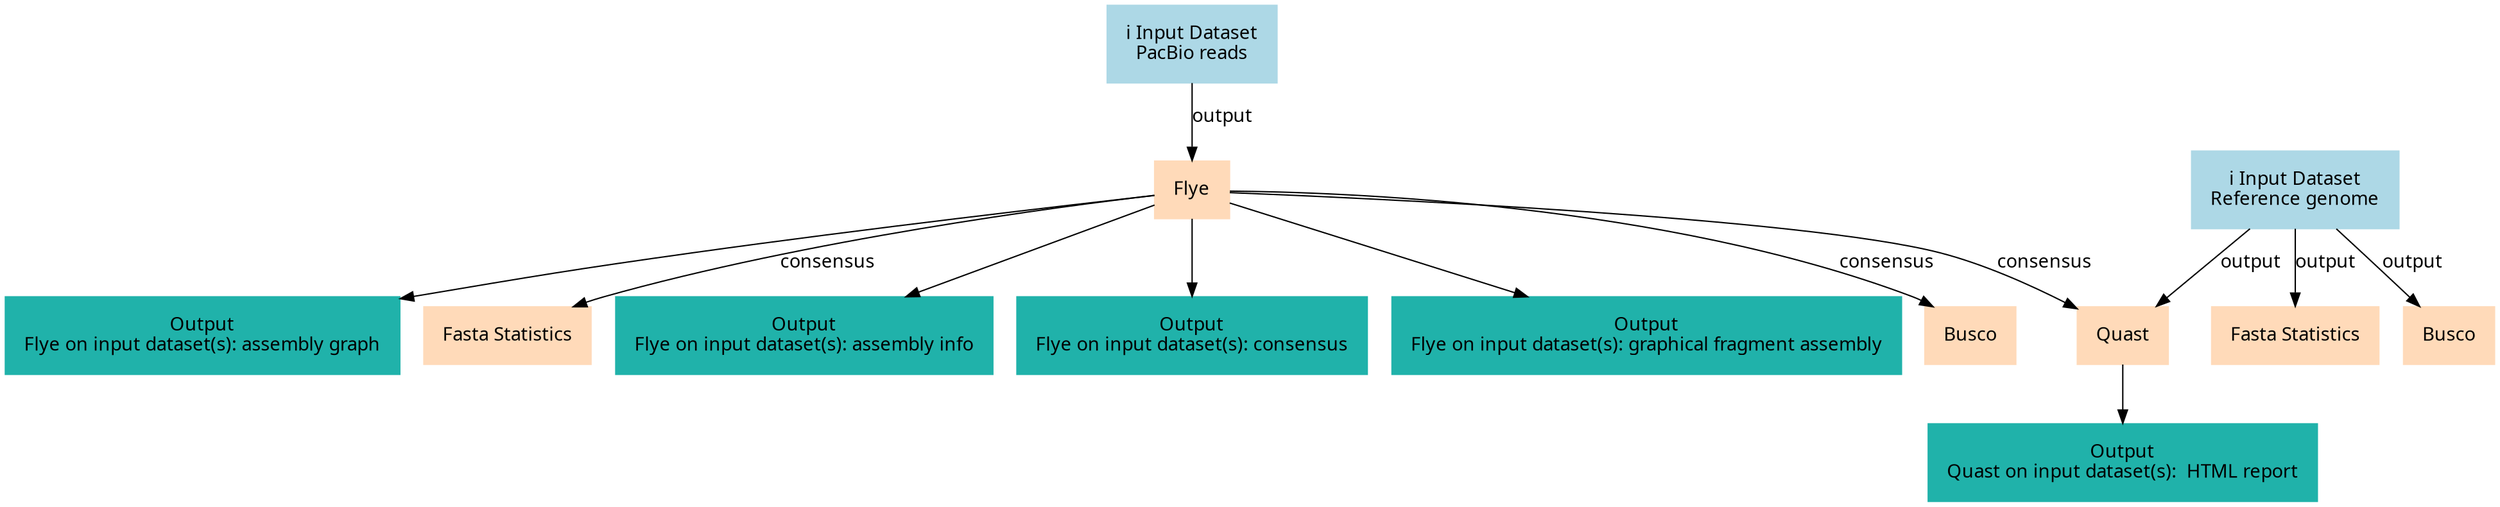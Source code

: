 digraph main {
  node [fontname="Atkinson Hyperlegible", shape=box, color=white,style=filled,color=peachpuff,margin="0.2,0.2"];
  edge [fontname="Atkinson Hyperlegible"];
  0[color=lightblue,label="ℹ️ Input Dataset\nPacBio reads"]
  1[color=lightblue,label="ℹ️ Input Dataset\nReference genome"]
  2[label="Flye"]
  0 -> 2 [label="output"]
  kd7badcb24d384ddab89bb4bd3ffbc64a[color=lightseagreen,label="Output\nFlye on input dataset(s): assembly info"]
  2 -> kd7badcb24d384ddab89bb4bd3ffbc64a
  kc8f96c22e06e4fecbbfad993b7b103eb[color=lightseagreen,label="Output\nFlye on input dataset(s): consensus"]
  2 -> kc8f96c22e06e4fecbbfad993b7b103eb
  ka288fb935aa5423189e4958c57106978[color=lightseagreen,label="Output\nFlye on input dataset(s): graphical fragment assembly"]
  2 -> ka288fb935aa5423189e4958c57106978
  k0e0641815cd442c898f9fe417303956c[color=lightseagreen,label="Output\nFlye on input dataset(s): assembly graph"]
  2 -> k0e0641815cd442c898f9fe417303956c
  3[label="Fasta Statistics"]
  1 -> 3 [label="output"]
  4[label="Busco"]
  1 -> 4 [label="output"]
  5[label="Fasta Statistics"]
  2 -> 5 [label="consensus"]
  6[label="Quast"]
  1 -> 6 [label="output"]
  2 -> 6 [label="consensus"]
  kbea191cbf88d4103b8fab3683d77cc93[color=lightseagreen,label="Output\nQuast on input dataset(s):  HTML report"]
  6 -> kbea191cbf88d4103b8fab3683d77cc93
  7[label="Busco"]
  2 -> 7 [label="consensus"]
}